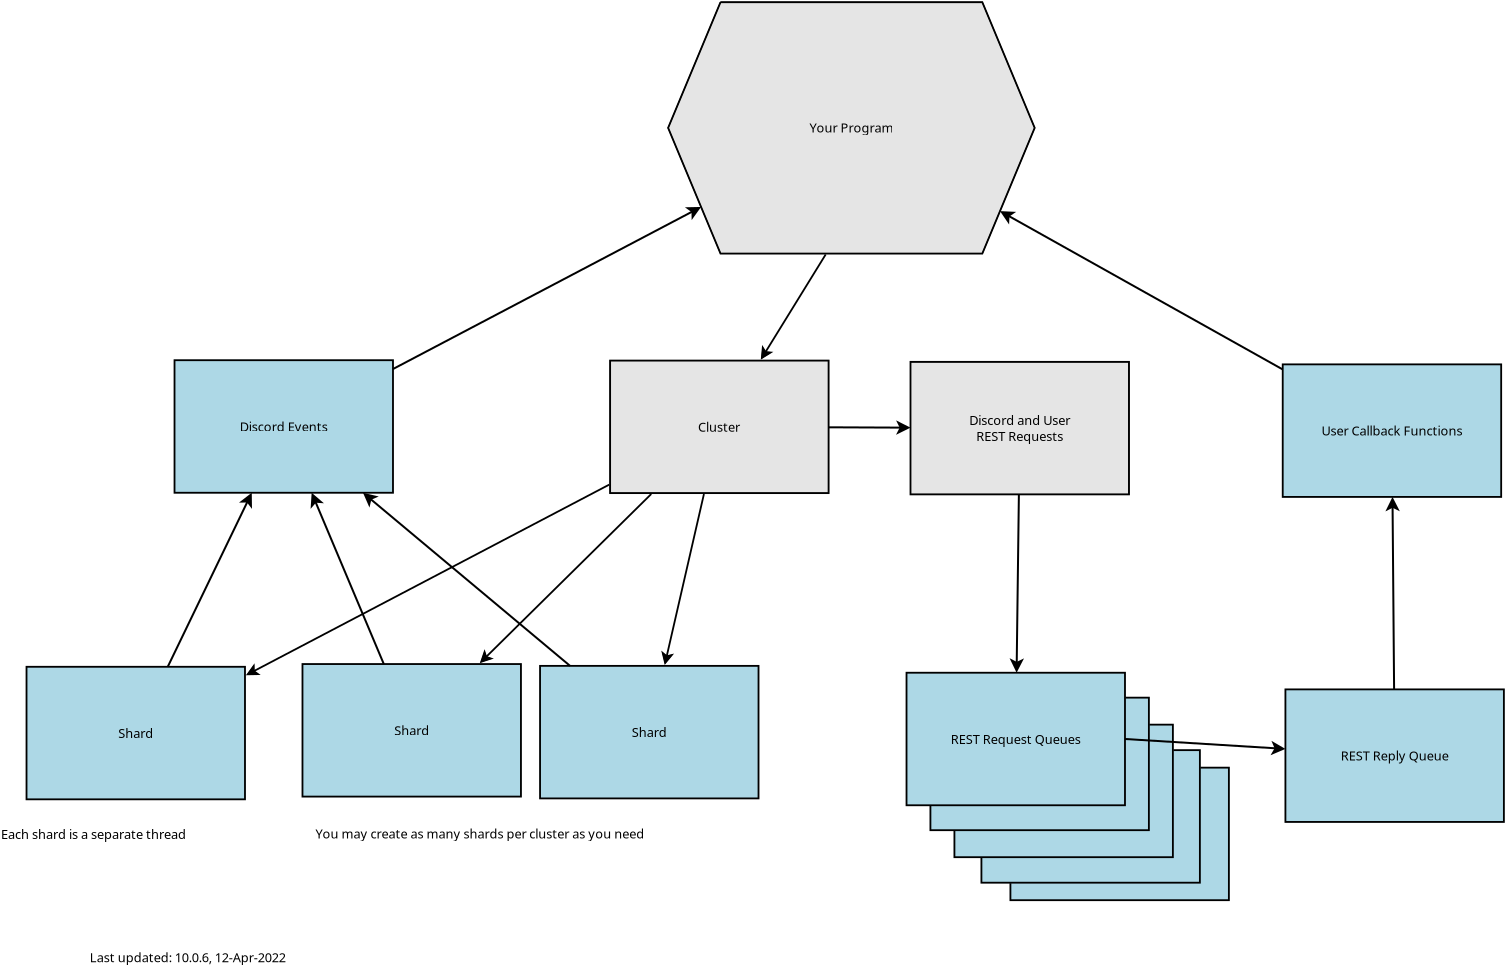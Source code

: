<?xml version="1.0" encoding="UTF-8"?>
<dia:diagram xmlns:dia="http://www.lysator.liu.se/~alla/dia/">
  <dia:layer name="Background" visible="true" active="true">
    <dia:group>
      <dia:object type="Standard - Box" version="0" id="O0">
        <dia:attribute name="obj_pos">
          <dia:point val="23.188,0.686"/>
        </dia:attribute>
        <dia:attribute name="obj_bb">
          <dia:rectangle val="23.188,0.686;34.111,7.313"/>
        </dia:attribute>
        <dia:attribute name="elem_corner">
          <dia:point val="23.188,0.686"/>
        </dia:attribute>
        <dia:attribute name="elem_width">
          <dia:real val="10.923"/>
        </dia:attribute>
        <dia:attribute name="elem_height">
          <dia:real val="6.627"/>
        </dia:attribute>
        <dia:attribute name="border_width">
          <dia:real val="0"/>
        </dia:attribute>
        <dia:attribute name="inner_color">
          <dia:color val="#e5e5e5"/>
        </dia:attribute>
        <dia:attribute name="show_background">
          <dia:boolean val="true"/>
        </dia:attribute>
      </dia:object>
      <dia:object type="Standard - Box" version="0" id="O1">
        <dia:attribute name="obj_pos">
          <dia:point val="23.188,0.686"/>
        </dia:attribute>
        <dia:attribute name="obj_bb">
          <dia:rectangle val="23.142,0.64;34.157,7.358"/>
        </dia:attribute>
        <dia:attribute name="elem_corner">
          <dia:point val="23.188,0.686"/>
        </dia:attribute>
        <dia:attribute name="elem_width">
          <dia:real val="10.923"/>
        </dia:attribute>
        <dia:attribute name="elem_height">
          <dia:real val="6.627"/>
        </dia:attribute>
        <dia:attribute name="border_width">
          <dia:real val="0.091"/>
        </dia:attribute>
        <dia:attribute name="inner_color">
          <dia:color val="#e5e5e5"/>
        </dia:attribute>
        <dia:attribute name="show_background">
          <dia:boolean val="false"/>
        </dia:attribute>
      </dia:object>
    </dia:group>
    <dia:object type="Standard - Text" version="1" id="O2">
      <dia:attribute name="obj_pos">
        <dia:point val="28.649,3.999"/>
      </dia:attribute>
      <dia:attribute name="obj_bb">
        <dia:rectangle val="27.514,3.627;29.784,4.372"/>
      </dia:attribute>
      <dia:attribute name="text">
        <dia:composite type="text">
          <dia:attribute name="string">
            <dia:string>#Cluster#</dia:string>
          </dia:attribute>
          <dia:attribute name="font">
            <dia:font family="sans" style="0" name="Helvetica"/>
          </dia:attribute>
          <dia:attribute name="height">
            <dia:real val="0.8"/>
          </dia:attribute>
          <dia:attribute name="pos">
            <dia:point val="28.649,4.222"/>
          </dia:attribute>
          <dia:attribute name="color">
            <dia:color val="#000000"/>
          </dia:attribute>
          <dia:attribute name="alignment">
            <dia:enum val="1"/>
          </dia:attribute>
        </dia:composite>
      </dia:attribute>
      <dia:attribute name="valign">
        <dia:enum val="2"/>
      </dia:attribute>
      <dia:connections>
        <dia:connection handle="0" to="O0" connection="8"/>
      </dia:connections>
    </dia:object>
    <dia:group>
      <dia:object type="Standard - Box" version="0" id="O3">
        <dia:attribute name="obj_pos">
          <dia:point val="-5.992,15.997"/>
        </dia:attribute>
        <dia:attribute name="obj_bb">
          <dia:rectangle val="-5.992,15.997;4.932,22.624"/>
        </dia:attribute>
        <dia:attribute name="elem_corner">
          <dia:point val="-5.992,15.997"/>
        </dia:attribute>
        <dia:attribute name="elem_width">
          <dia:real val="10.923"/>
        </dia:attribute>
        <dia:attribute name="elem_height">
          <dia:real val="6.627"/>
        </dia:attribute>
        <dia:attribute name="border_width">
          <dia:real val="0"/>
        </dia:attribute>
        <dia:attribute name="border_color">
          <dia:color val="#add8e6"/>
        </dia:attribute>
        <dia:attribute name="inner_color">
          <dia:color val="#add8e6"/>
        </dia:attribute>
        <dia:attribute name="show_background">
          <dia:boolean val="true"/>
        </dia:attribute>
      </dia:object>
      <dia:object type="Standard - Box" version="0" id="O4">
        <dia:attribute name="obj_pos">
          <dia:point val="-5.992,15.997"/>
        </dia:attribute>
        <dia:attribute name="obj_bb">
          <dia:rectangle val="-6.038,15.951;4.977,22.67"/>
        </dia:attribute>
        <dia:attribute name="elem_corner">
          <dia:point val="-5.992,15.997"/>
        </dia:attribute>
        <dia:attribute name="elem_width">
          <dia:real val="10.923"/>
        </dia:attribute>
        <dia:attribute name="elem_height">
          <dia:real val="6.627"/>
        </dia:attribute>
        <dia:attribute name="border_width">
          <dia:real val="0.091"/>
        </dia:attribute>
        <dia:attribute name="show_background">
          <dia:boolean val="false"/>
        </dia:attribute>
      </dia:object>
    </dia:group>
    <dia:group>
      <dia:object type="Standard - Box" version="0" id="O5">
        <dia:attribute name="obj_pos">
          <dia:point val="7.806,15.86"/>
        </dia:attribute>
        <dia:attribute name="obj_bb">
          <dia:rectangle val="7.806,15.86;18.73,22.487"/>
        </dia:attribute>
        <dia:attribute name="elem_corner">
          <dia:point val="7.806,15.86"/>
        </dia:attribute>
        <dia:attribute name="elem_width">
          <dia:real val="10.923"/>
        </dia:attribute>
        <dia:attribute name="elem_height">
          <dia:real val="6.627"/>
        </dia:attribute>
        <dia:attribute name="border_width">
          <dia:real val="0"/>
        </dia:attribute>
        <dia:attribute name="border_color">
          <dia:color val="#add8e6"/>
        </dia:attribute>
        <dia:attribute name="inner_color">
          <dia:color val="#add8e6"/>
        </dia:attribute>
        <dia:attribute name="show_background">
          <dia:boolean val="true"/>
        </dia:attribute>
      </dia:object>
      <dia:object type="Standard - Box" version="0" id="O6">
        <dia:attribute name="obj_pos">
          <dia:point val="7.806,15.86"/>
        </dia:attribute>
        <dia:attribute name="obj_bb">
          <dia:rectangle val="7.761,15.814;18.776,22.532"/>
        </dia:attribute>
        <dia:attribute name="elem_corner">
          <dia:point val="7.806,15.86"/>
        </dia:attribute>
        <dia:attribute name="elem_width">
          <dia:real val="10.923"/>
        </dia:attribute>
        <dia:attribute name="elem_height">
          <dia:real val="6.627"/>
        </dia:attribute>
        <dia:attribute name="border_width">
          <dia:real val="0.091"/>
        </dia:attribute>
        <dia:attribute name="show_background">
          <dia:boolean val="false"/>
        </dia:attribute>
      </dia:object>
    </dia:group>
    <dia:group>
      <dia:object type="Standard - Box" version="0" id="O7">
        <dia:attribute name="obj_pos">
          <dia:point val="19.685,15.951"/>
        </dia:attribute>
        <dia:attribute name="obj_bb">
          <dia:rectangle val="19.685,15.951;30.608,22.578"/>
        </dia:attribute>
        <dia:attribute name="elem_corner">
          <dia:point val="19.685,15.951"/>
        </dia:attribute>
        <dia:attribute name="elem_width">
          <dia:real val="10.923"/>
        </dia:attribute>
        <dia:attribute name="elem_height">
          <dia:real val="6.627"/>
        </dia:attribute>
        <dia:attribute name="border_width">
          <dia:real val="0"/>
        </dia:attribute>
        <dia:attribute name="border_color">
          <dia:color val="#add8e6"/>
        </dia:attribute>
        <dia:attribute name="inner_color">
          <dia:color val="#add8e6"/>
        </dia:attribute>
        <dia:attribute name="show_background">
          <dia:boolean val="true"/>
        </dia:attribute>
      </dia:object>
      <dia:object type="Standard - Box" version="0" id="O8">
        <dia:attribute name="obj_pos">
          <dia:point val="19.685,15.951"/>
        </dia:attribute>
        <dia:attribute name="obj_bb">
          <dia:rectangle val="19.639,15.905;30.654,22.624"/>
        </dia:attribute>
        <dia:attribute name="elem_corner">
          <dia:point val="19.685,15.951"/>
        </dia:attribute>
        <dia:attribute name="elem_width">
          <dia:real val="10.923"/>
        </dia:attribute>
        <dia:attribute name="elem_height">
          <dia:real val="6.627"/>
        </dia:attribute>
        <dia:attribute name="border_width">
          <dia:real val="0.091"/>
        </dia:attribute>
        <dia:attribute name="show_background">
          <dia:boolean val="false"/>
        </dia:attribute>
      </dia:object>
    </dia:group>
    <dia:object type="Standard - Text" version="1" id="O9">
      <dia:attribute name="obj_pos">
        <dia:point val="-0.53,19.31"/>
      </dia:attribute>
      <dia:attribute name="obj_bb">
        <dia:rectangle val="-1.468,18.938;0.407,19.683"/>
      </dia:attribute>
      <dia:attribute name="text">
        <dia:composite type="text">
          <dia:attribute name="string">
            <dia:string>#Shard#</dia:string>
          </dia:attribute>
          <dia:attribute name="font">
            <dia:font family="sans" style="0" name="Helvetica"/>
          </dia:attribute>
          <dia:attribute name="height">
            <dia:real val="0.8"/>
          </dia:attribute>
          <dia:attribute name="pos">
            <dia:point val="-0.53,19.533"/>
          </dia:attribute>
          <dia:attribute name="color">
            <dia:color val="#000000"/>
          </dia:attribute>
          <dia:attribute name="alignment">
            <dia:enum val="1"/>
          </dia:attribute>
        </dia:composite>
      </dia:attribute>
      <dia:attribute name="valign">
        <dia:enum val="2"/>
      </dia:attribute>
      <dia:connections>
        <dia:connection handle="0" to="O3" connection="8"/>
      </dia:connections>
    </dia:object>
    <dia:object type="Standard - Text" version="1" id="O10">
      <dia:attribute name="obj_pos">
        <dia:point val="13.268,19.173"/>
      </dia:attribute>
      <dia:attribute name="obj_bb">
        <dia:rectangle val="12.331,18.801;14.206,19.546"/>
      </dia:attribute>
      <dia:attribute name="text">
        <dia:composite type="text">
          <dia:attribute name="string">
            <dia:string>#Shard#</dia:string>
          </dia:attribute>
          <dia:attribute name="font">
            <dia:font family="sans" style="0" name="Helvetica"/>
          </dia:attribute>
          <dia:attribute name="height">
            <dia:real val="0.8"/>
          </dia:attribute>
          <dia:attribute name="pos">
            <dia:point val="13.268,19.396"/>
          </dia:attribute>
          <dia:attribute name="color">
            <dia:color val="#000000"/>
          </dia:attribute>
          <dia:attribute name="alignment">
            <dia:enum val="1"/>
          </dia:attribute>
        </dia:composite>
      </dia:attribute>
      <dia:attribute name="valign">
        <dia:enum val="2"/>
      </dia:attribute>
      <dia:connections>
        <dia:connection handle="0" to="O5" connection="8"/>
      </dia:connections>
    </dia:object>
    <dia:object type="Standard - Text" version="1" id="O11">
      <dia:attribute name="obj_pos">
        <dia:point val="25.147,19.265"/>
      </dia:attribute>
      <dia:attribute name="obj_bb">
        <dia:rectangle val="24.209,18.892;26.084,19.637"/>
      </dia:attribute>
      <dia:attribute name="text">
        <dia:composite type="text">
          <dia:attribute name="string">
            <dia:string>#Shard#</dia:string>
          </dia:attribute>
          <dia:attribute name="font">
            <dia:font family="sans" style="0" name="Helvetica"/>
          </dia:attribute>
          <dia:attribute name="height">
            <dia:real val="0.8"/>
          </dia:attribute>
          <dia:attribute name="pos">
            <dia:point val="25.147,19.487"/>
          </dia:attribute>
          <dia:attribute name="color">
            <dia:color val="#000000"/>
          </dia:attribute>
          <dia:attribute name="alignment">
            <dia:enum val="1"/>
          </dia:attribute>
        </dia:composite>
      </dia:attribute>
      <dia:attribute name="valign">
        <dia:enum val="2"/>
      </dia:attribute>
      <dia:connections>
        <dia:connection handle="0" to="O7" connection="8"/>
      </dia:connections>
    </dia:object>
    <dia:object type="Standard - Text" version="1" id="O12">
      <dia:attribute name="obj_pos">
        <dia:point val="40.697,19.823"/>
      </dia:attribute>
      <dia:attribute name="obj_bb">
        <dia:rectangle val="40.697,19.228;47.485,19.973"/>
      </dia:attribute>
      <dia:attribute name="text">
        <dia:composite type="text">
          <dia:attribute name="string">
            <dia:string>#REST Request Queue#</dia:string>
          </dia:attribute>
          <dia:attribute name="font">
            <dia:font family="sans" style="0" name="Helvetica"/>
          </dia:attribute>
          <dia:attribute name="height">
            <dia:real val="0.8"/>
          </dia:attribute>
          <dia:attribute name="pos">
            <dia:point val="40.697,19.823"/>
          </dia:attribute>
          <dia:attribute name="color">
            <dia:color val="#000000"/>
          </dia:attribute>
          <dia:attribute name="alignment">
            <dia:enum val="0"/>
          </dia:attribute>
        </dia:composite>
      </dia:attribute>
      <dia:attribute name="valign">
        <dia:enum val="3"/>
      </dia:attribute>
    </dia:object>
    <dia:group>
      <dia:object type="Standard - Box" version="0" id="O13">
        <dia:attribute name="obj_pos">
          <dia:point val="56.953,17.127"/>
        </dia:attribute>
        <dia:attribute name="obj_bb">
          <dia:rectangle val="56.953,17.127;67.876,23.755"/>
        </dia:attribute>
        <dia:attribute name="elem_corner">
          <dia:point val="56.953,17.127"/>
        </dia:attribute>
        <dia:attribute name="elem_width">
          <dia:real val="10.923"/>
        </dia:attribute>
        <dia:attribute name="elem_height">
          <dia:real val="6.627"/>
        </dia:attribute>
        <dia:attribute name="border_width">
          <dia:real val="0"/>
        </dia:attribute>
        <dia:attribute name="border_color">
          <dia:color val="#add8e6"/>
        </dia:attribute>
        <dia:attribute name="inner_color">
          <dia:color val="#add8e6"/>
        </dia:attribute>
        <dia:attribute name="show_background">
          <dia:boolean val="true"/>
        </dia:attribute>
      </dia:object>
      <dia:object type="Standard - Box" version="0" id="O14">
        <dia:attribute name="obj_pos">
          <dia:point val="56.953,17.127"/>
        </dia:attribute>
        <dia:attribute name="obj_bb">
          <dia:rectangle val="56.907,17.082;67.922,23.8"/>
        </dia:attribute>
        <dia:attribute name="elem_corner">
          <dia:point val="56.953,17.127"/>
        </dia:attribute>
        <dia:attribute name="elem_width">
          <dia:real val="10.923"/>
        </dia:attribute>
        <dia:attribute name="elem_height">
          <dia:real val="6.627"/>
        </dia:attribute>
        <dia:attribute name="border_width">
          <dia:real val="0.091"/>
        </dia:attribute>
        <dia:attribute name="show_background">
          <dia:boolean val="false"/>
        </dia:attribute>
      </dia:object>
    </dia:group>
    <dia:object type="Standard - Text" version="1" id="O15">
      <dia:attribute name="obj_pos">
        <dia:point val="62.414,20.441"/>
      </dia:attribute>
      <dia:attribute name="obj_bb">
        <dia:rectangle val="59.433,20.069;65.396,20.814"/>
      </dia:attribute>
      <dia:attribute name="text">
        <dia:composite type="text">
          <dia:attribute name="string">
            <dia:string>#REST Reply Queue#</dia:string>
          </dia:attribute>
          <dia:attribute name="font">
            <dia:font family="sans" style="0" name="Helvetica"/>
          </dia:attribute>
          <dia:attribute name="height">
            <dia:real val="0.8"/>
          </dia:attribute>
          <dia:attribute name="pos">
            <dia:point val="62.414,20.663"/>
          </dia:attribute>
          <dia:attribute name="color">
            <dia:color val="#000000"/>
          </dia:attribute>
          <dia:attribute name="alignment">
            <dia:enum val="1"/>
          </dia:attribute>
        </dia:composite>
      </dia:attribute>
      <dia:attribute name="valign">
        <dia:enum val="2"/>
      </dia:attribute>
      <dia:connections>
        <dia:connection handle="0" to="O13" connection="8"/>
      </dia:connections>
    </dia:object>
    <dia:group>
      <dia:object type="Standard - Box" version="0" id="O16">
        <dia:attribute name="obj_pos">
          <dia:point val="56.818,0.876"/>
        </dia:attribute>
        <dia:attribute name="obj_bb">
          <dia:rectangle val="56.818,0.876;67.742,7.503"/>
        </dia:attribute>
        <dia:attribute name="elem_corner">
          <dia:point val="56.818,0.876"/>
        </dia:attribute>
        <dia:attribute name="elem_width">
          <dia:real val="10.923"/>
        </dia:attribute>
        <dia:attribute name="elem_height">
          <dia:real val="6.627"/>
        </dia:attribute>
        <dia:attribute name="border_width">
          <dia:real val="0"/>
        </dia:attribute>
        <dia:attribute name="border_color">
          <dia:color val="#add8e6"/>
        </dia:attribute>
        <dia:attribute name="inner_color">
          <dia:color val="#add8e6"/>
        </dia:attribute>
        <dia:attribute name="show_background">
          <dia:boolean val="true"/>
        </dia:attribute>
      </dia:object>
      <dia:object type="Standard - Box" version="0" id="O17">
        <dia:attribute name="obj_pos">
          <dia:point val="56.818,0.876"/>
        </dia:attribute>
        <dia:attribute name="obj_bb">
          <dia:rectangle val="56.773,0.83;67.787,7.549"/>
        </dia:attribute>
        <dia:attribute name="elem_corner">
          <dia:point val="56.818,0.876"/>
        </dia:attribute>
        <dia:attribute name="elem_width">
          <dia:real val="10.923"/>
        </dia:attribute>
        <dia:attribute name="elem_height">
          <dia:real val="6.627"/>
        </dia:attribute>
        <dia:attribute name="border_width">
          <dia:real val="0.091"/>
        </dia:attribute>
        <dia:attribute name="show_background">
          <dia:boolean val="false"/>
        </dia:attribute>
      </dia:object>
    </dia:group>
    <dia:object type="Standard - Text" version="1" id="O18">
      <dia:attribute name="obj_pos">
        <dia:point val="62.28,4.189"/>
      </dia:attribute>
      <dia:attribute name="obj_bb">
        <dia:rectangle val="58.446,3.817;66.114,4.562"/>
      </dia:attribute>
      <dia:attribute name="text">
        <dia:composite type="text">
          <dia:attribute name="string">
            <dia:string>#User Callback Functions#</dia:string>
          </dia:attribute>
          <dia:attribute name="font">
            <dia:font family="sans" style="0" name="Helvetica"/>
          </dia:attribute>
          <dia:attribute name="height">
            <dia:real val="0.8"/>
          </dia:attribute>
          <dia:attribute name="pos">
            <dia:point val="62.28,4.412"/>
          </dia:attribute>
          <dia:attribute name="color">
            <dia:color val="#000000"/>
          </dia:attribute>
          <dia:attribute name="alignment">
            <dia:enum val="1"/>
          </dia:attribute>
        </dia:composite>
      </dia:attribute>
      <dia:attribute name="valign">
        <dia:enum val="2"/>
      </dia:attribute>
      <dia:connections>
        <dia:connection handle="0" to="O16" connection="8"/>
      </dia:connections>
    </dia:object>
    <dia:group>
      <dia:object type="Standard - Box" version="0" id="O19">
        <dia:attribute name="obj_pos">
          <dia:point val="1.408,0.668"/>
        </dia:attribute>
        <dia:attribute name="obj_bb">
          <dia:rectangle val="1.408,0.668;12.331,7.295"/>
        </dia:attribute>
        <dia:attribute name="elem_corner">
          <dia:point val="1.408,0.668"/>
        </dia:attribute>
        <dia:attribute name="elem_width">
          <dia:real val="10.923"/>
        </dia:attribute>
        <dia:attribute name="elem_height">
          <dia:real val="6.627"/>
        </dia:attribute>
        <dia:attribute name="border_width">
          <dia:real val="0"/>
        </dia:attribute>
        <dia:attribute name="border_color">
          <dia:color val="#add8e6"/>
        </dia:attribute>
        <dia:attribute name="inner_color">
          <dia:color val="#add8e6"/>
        </dia:attribute>
        <dia:attribute name="show_background">
          <dia:boolean val="true"/>
        </dia:attribute>
      </dia:object>
      <dia:object type="Standard - Box" version="0" id="O20">
        <dia:attribute name="obj_pos">
          <dia:point val="1.408,0.668"/>
        </dia:attribute>
        <dia:attribute name="obj_bb">
          <dia:rectangle val="1.362,0.622;12.377,7.34"/>
        </dia:attribute>
        <dia:attribute name="elem_corner">
          <dia:point val="1.408,0.668"/>
        </dia:attribute>
        <dia:attribute name="elem_width">
          <dia:real val="10.923"/>
        </dia:attribute>
        <dia:attribute name="elem_height">
          <dia:real val="6.627"/>
        </dia:attribute>
        <dia:attribute name="border_width">
          <dia:real val="0.091"/>
        </dia:attribute>
        <dia:attribute name="show_background">
          <dia:boolean val="false"/>
        </dia:attribute>
      </dia:object>
    </dia:group>
    <dia:object type="Standard - Text" version="1" id="O21">
      <dia:attribute name="obj_pos">
        <dia:point val="6.869,3.981"/>
      </dia:attribute>
      <dia:attribute name="obj_bb">
        <dia:rectangle val="4.476,3.609;9.263,4.354"/>
      </dia:attribute>
      <dia:attribute name="text">
        <dia:composite type="text">
          <dia:attribute name="string">
            <dia:string>#Discord Events#</dia:string>
          </dia:attribute>
          <dia:attribute name="font">
            <dia:font family="sans" style="0" name="Helvetica"/>
          </dia:attribute>
          <dia:attribute name="height">
            <dia:real val="0.8"/>
          </dia:attribute>
          <dia:attribute name="pos">
            <dia:point val="6.869,4.204"/>
          </dia:attribute>
          <dia:attribute name="color">
            <dia:color val="#000000"/>
          </dia:attribute>
          <dia:attribute name="alignment">
            <dia:enum val="1"/>
          </dia:attribute>
        </dia:composite>
      </dia:attribute>
      <dia:attribute name="valign">
        <dia:enum val="2"/>
      </dia:attribute>
      <dia:connections>
        <dia:connection handle="0" to="O19" connection="8"/>
      </dia:connections>
    </dia:object>
    <dia:group>
      <dia:object type="Standard - Box" version="0" id="O22">
        <dia:attribute name="obj_pos">
          <dia:point val="38.207,0.75"/>
        </dia:attribute>
        <dia:attribute name="obj_bb">
          <dia:rectangle val="38.207,0.75;49.131,7.377"/>
        </dia:attribute>
        <dia:attribute name="elem_corner">
          <dia:point val="38.207,0.75"/>
        </dia:attribute>
        <dia:attribute name="elem_width">
          <dia:real val="10.923"/>
        </dia:attribute>
        <dia:attribute name="elem_height">
          <dia:real val="6.627"/>
        </dia:attribute>
        <dia:attribute name="border_width">
          <dia:real val="0"/>
        </dia:attribute>
        <dia:attribute name="inner_color">
          <dia:color val="#e5e5e5"/>
        </dia:attribute>
        <dia:attribute name="show_background">
          <dia:boolean val="true"/>
        </dia:attribute>
      </dia:object>
      <dia:object type="Standard - Box" version="0" id="O23">
        <dia:attribute name="obj_pos">
          <dia:point val="38.207,0.75"/>
        </dia:attribute>
        <dia:attribute name="obj_bb">
          <dia:rectangle val="38.162,0.704;49.177,7.423"/>
        </dia:attribute>
        <dia:attribute name="elem_corner">
          <dia:point val="38.207,0.75"/>
        </dia:attribute>
        <dia:attribute name="elem_width">
          <dia:real val="10.923"/>
        </dia:attribute>
        <dia:attribute name="elem_height">
          <dia:real val="6.627"/>
        </dia:attribute>
        <dia:attribute name="border_width">
          <dia:real val="0.091"/>
        </dia:attribute>
        <dia:attribute name="inner_color">
          <dia:color val="#e5e5e5"/>
        </dia:attribute>
        <dia:attribute name="show_background">
          <dia:boolean val="false"/>
        </dia:attribute>
      </dia:object>
    </dia:group>
    <dia:group>
      <dia:object type="Standard - Line" version="0" id="O24">
        <dia:attribute name="obj_pos">
          <dia:point val="27.879,7.358"/>
        </dia:attribute>
        <dia:attribute name="obj_bb">
          <dia:rectangle val="25.962,7.303;27.933,15.527"/>
        </dia:attribute>
        <dia:attribute name="conn_endpoints">
          <dia:point val="27.879,7.358"/>
          <dia:point val="26.017,15.472"/>
        </dia:attribute>
        <dia:attribute name="numcp">
          <dia:int val="1"/>
        </dia:attribute>
        <dia:attribute name="line_width">
          <dia:real val="0.091"/>
        </dia:attribute>
      </dia:object>
      <dia:object type="Standard - Polygon" version="0" id="O25">
        <dia:attribute name="obj_pos">
          <dia:point val="25.94,15.806"/>
        </dia:attribute>
        <dia:attribute name="obj_bb">
          <dia:rectangle val="25.82,15.309;26.265,15.806"/>
        </dia:attribute>
        <dia:attribute name="poly_points">
          <dia:point val="25.94,15.806"/>
          <dia:point val="25.82,15.309"/>
          <dia:point val="26.017,15.472"/>
          <dia:point val="26.265,15.412"/>
        </dia:attribute>
        <dia:attribute name="line_width">
          <dia:real val="0"/>
        </dia:attribute>
        <dia:attribute name="inner_color">
          <dia:color val="#000000"/>
        </dia:attribute>
        <dia:attribute name="show_background">
          <dia:boolean val="true"/>
        </dia:attribute>
      </dia:object>
      <dia:object type="Standard - Polygon" version="0" id="O26">
        <dia:attribute name="obj_pos">
          <dia:point val="25.94,15.806"/>
        </dia:attribute>
        <dia:attribute name="obj_bb">
          <dia:rectangle val="25.743,15.187;26.388,15.906"/>
        </dia:attribute>
        <dia:attribute name="poly_points">
          <dia:point val="25.94,15.806"/>
          <dia:point val="25.82,15.309"/>
          <dia:point val="26.017,15.472"/>
          <dia:point val="26.265,15.412"/>
        </dia:attribute>
        <dia:attribute name="line_width">
          <dia:real val="0.091"/>
        </dia:attribute>
        <dia:attribute name="show_background">
          <dia:boolean val="false"/>
        </dia:attribute>
      </dia:object>
    </dia:group>
    <dia:group>
      <dia:object type="Standard - Line" version="0" id="O27">
        <dia:attribute name="obj_pos">
          <dia:point val="25.245,7.357"/>
        </dia:attribute>
        <dia:attribute name="obj_bb">
          <dia:rectangle val="16.924,7.293;25.31,15.567"/>
        </dia:attribute>
        <dia:attribute name="conn_endpoints">
          <dia:point val="25.245,7.357"/>
          <dia:point val="16.989,15.502"/>
        </dia:attribute>
        <dia:attribute name="numcp">
          <dia:int val="1"/>
        </dia:attribute>
        <dia:attribute name="line_width">
          <dia:real val="0.091"/>
        </dia:attribute>
      </dia:object>
      <dia:object type="Standard - Polygon" version="0" id="O28">
        <dia:attribute name="obj_pos">
          <dia:point val="16.745,15.743"/>
        </dia:attribute>
        <dia:attribute name="obj_bb">
          <dia:rectangle val="16.745,15.259;17.231,15.743"/>
        </dia:attribute>
        <dia:attribute name="poly_points">
          <dia:point val="16.745,15.743"/>
          <dia:point val="16.91,15.259"/>
          <dia:point val="16.989,15.502"/>
          <dia:point val="17.231,15.585"/>
        </dia:attribute>
        <dia:attribute name="line_width">
          <dia:real val="0"/>
        </dia:attribute>
        <dia:attribute name="inner_color">
          <dia:color val="#000000"/>
        </dia:attribute>
        <dia:attribute name="show_background">
          <dia:boolean val="true"/>
        </dia:attribute>
      </dia:object>
      <dia:object type="Standard - Polygon" version="0" id="O29">
        <dia:attribute name="obj_pos">
          <dia:point val="16.745,15.743"/>
        </dia:attribute>
        <dia:attribute name="obj_bb">
          <dia:rectangle val="16.672,15.115;17.375,15.815"/>
        </dia:attribute>
        <dia:attribute name="poly_points">
          <dia:point val="16.745,15.743"/>
          <dia:point val="16.91,15.259"/>
          <dia:point val="16.989,15.502"/>
          <dia:point val="17.231,15.585"/>
        </dia:attribute>
        <dia:attribute name="line_width">
          <dia:real val="0.091"/>
        </dia:attribute>
        <dia:attribute name="show_background">
          <dia:boolean val="false"/>
        </dia:attribute>
      </dia:object>
    </dia:group>
    <dia:group>
      <dia:object type="Standard - Line" version="0" id="O30">
        <dia:attribute name="obj_pos">
          <dia:point val="23.142,6.889"/>
        </dia:attribute>
        <dia:attribute name="obj_bb">
          <dia:rectangle val="5.309,6.827;23.204,16.276"/>
        </dia:attribute>
        <dia:attribute name="conn_endpoints">
          <dia:point val="23.142,6.889"/>
          <dia:point val="5.371,16.214"/>
        </dia:attribute>
        <dia:attribute name="numcp">
          <dia:int val="1"/>
        </dia:attribute>
        <dia:attribute name="line_width">
          <dia:real val="0.091"/>
        </dia:attribute>
      </dia:object>
      <dia:object type="Standard - Polygon" version="0" id="O31">
        <dia:attribute name="obj_pos">
          <dia:point val="5.068,16.373"/>
        </dia:attribute>
        <dia:attribute name="obj_bb">
          <dia:rectangle val="5.068,15.958;5.578,16.373"/>
        </dia:attribute>
        <dia:attribute name="poly_points">
          <dia:point val="5.068,16.373"/>
          <dia:point val="5.366,15.958"/>
          <dia:point val="5.371,16.214"/>
          <dia:point val="5.578,16.363"/>
        </dia:attribute>
        <dia:attribute name="line_width">
          <dia:real val="0"/>
        </dia:attribute>
        <dia:attribute name="inner_color">
          <dia:color val="#000000"/>
        </dia:attribute>
        <dia:attribute name="show_background">
          <dia:boolean val="true"/>
        </dia:attribute>
      </dia:object>
      <dia:object type="Standard - Polygon" version="0" id="O32">
        <dia:attribute name="obj_pos">
          <dia:point val="5.068,16.373"/>
        </dia:attribute>
        <dia:attribute name="obj_bb">
          <dia:rectangle val="4.977,15.82;5.716,16.421"/>
        </dia:attribute>
        <dia:attribute name="poly_points">
          <dia:point val="5.068,16.373"/>
          <dia:point val="5.366,15.958"/>
          <dia:point val="5.371,16.214"/>
          <dia:point val="5.578,16.363"/>
        </dia:attribute>
        <dia:attribute name="line_width">
          <dia:real val="0.091"/>
        </dia:attribute>
        <dia:attribute name="show_background">
          <dia:boolean val="false"/>
        </dia:attribute>
      </dia:object>
    </dia:group>
    <dia:group>
      <dia:object type="Standard - Beziergon" version="0" id="O33">
        <dia:attribute name="obj_pos">
          <dia:point val="28.707,-17.233"/>
        </dia:attribute>
        <dia:attribute name="obj_bb">
          <dia:rectangle val="26.088,-17.233;44.416,-4.664"/>
        </dia:attribute>
        <dia:attribute name="bez_points">
          <dia:point val="28.707,-17.233"/>
          <dia:point val="41.798,-17.233"/>
          <dia:point val="28.707,-17.233"/>
          <dia:point val="41.798,-17.233"/>
          <dia:point val="44.416,-10.949"/>
          <dia:point val="41.798,-17.233"/>
          <dia:point val="44.416,-10.949"/>
          <dia:point val="41.798,-4.664"/>
          <dia:point val="44.416,-10.949"/>
          <dia:point val="41.798,-4.664"/>
          <dia:point val="28.707,-4.664"/>
          <dia:point val="41.798,-4.664"/>
          <dia:point val="28.707,-4.664"/>
          <dia:point val="26.088,-10.949"/>
          <dia:point val="28.707,-4.664"/>
          <dia:point val="26.088,-10.949"/>
          <dia:point val="28.707,-17.233"/>
          <dia:point val="26.088,-10.949"/>
        </dia:attribute>
        <dia:attribute name="corner_types">
          <dia:enum val="1206"/>
          <dia:enum val="0"/>
          <dia:enum val="0"/>
          <dia:enum val="0"/>
          <dia:enum val="0"/>
          <dia:enum val="0"/>
          <dia:enum val="0"/>
        </dia:attribute>
        <dia:attribute name="line_width">
          <dia:real val="0"/>
        </dia:attribute>
        <dia:attribute name="inner_color">
          <dia:color val="#e5e5e5"/>
        </dia:attribute>
        <dia:attribute name="show_background">
          <dia:boolean val="true"/>
        </dia:attribute>
      </dia:object>
      <dia:object type="Standard - BezierLine" version="0" id="O34">
        <dia:attribute name="obj_pos">
          <dia:point val="28.707,-17.233"/>
        </dia:attribute>
        <dia:attribute name="obj_bb">
          <dia:rectangle val="26.039,-17.293;44.466,-4.619"/>
        </dia:attribute>
        <dia:attribute name="bez_points">
          <dia:point val="28.707,-17.233"/>
          <dia:point val="41.798,-17.233"/>
          <dia:point val="28.707,-17.233"/>
          <dia:point val="41.798,-17.233"/>
          <dia:point val="44.416,-10.949"/>
          <dia:point val="41.798,-17.233"/>
          <dia:point val="44.416,-10.949"/>
          <dia:point val="41.798,-4.664"/>
          <dia:point val="44.416,-10.949"/>
          <dia:point val="41.798,-4.664"/>
          <dia:point val="28.707,-4.664"/>
          <dia:point val="41.798,-4.664"/>
          <dia:point val="28.707,-4.664"/>
          <dia:point val="26.088,-10.949"/>
          <dia:point val="28.707,-4.664"/>
          <dia:point val="26.088,-10.949"/>
          <dia:point val="28.707,-17.233"/>
          <dia:point val="26.088,-10.949"/>
          <dia:point val="28.707,-17.233"/>
        </dia:attribute>
        <dia:attribute name="corner_types">
          <dia:enum val="0"/>
          <dia:enum val="0"/>
          <dia:enum val="0"/>
          <dia:enum val="0"/>
          <dia:enum val="0"/>
          <dia:enum val="0"/>
          <dia:enum val="0"/>
        </dia:attribute>
        <dia:attribute name="line_width">
          <dia:real val="0.091"/>
        </dia:attribute>
      </dia:object>
      <dia:object type="Standard - Text" version="1" id="O35">
        <dia:attribute name="obj_pos">
          <dia:point val="35.252,-10.72"/>
        </dia:attribute>
        <dia:attribute name="obj_bb">
          <dia:rectangle val="33.063,-11.315;37.441,-10.57"/>
        </dia:attribute>
        <dia:attribute name="text">
          <dia:composite type="text">
            <dia:attribute name="string">
              <dia:string>#Your Program#</dia:string>
            </dia:attribute>
            <dia:attribute name="font">
              <dia:font family="sans" style="0" name="Helvetica"/>
            </dia:attribute>
            <dia:attribute name="height">
              <dia:real val="0.8"/>
            </dia:attribute>
            <dia:attribute name="pos">
              <dia:point val="35.252,-10.72"/>
            </dia:attribute>
            <dia:attribute name="color">
              <dia:color val="#000000"/>
            </dia:attribute>
            <dia:attribute name="alignment">
              <dia:enum val="1"/>
            </dia:attribute>
          </dia:composite>
        </dia:attribute>
        <dia:attribute name="valign">
          <dia:enum val="3"/>
        </dia:attribute>
      </dia:object>
    </dia:group>
    <dia:group>
      <dia:object type="Standard - Line" version="0" id="O36">
        <dia:attribute name="obj_pos">
          <dia:point val="33.965,-4.618"/>
        </dia:attribute>
        <dia:attribute name="obj_bb">
          <dia:rectangle val="30.893,-4.681;34.028,0.324"/>
        </dia:attribute>
        <dia:attribute name="conn_endpoints">
          <dia:point val="33.965,-4.618"/>
          <dia:point val="30.956,0.261"/>
        </dia:attribute>
        <dia:attribute name="numcp">
          <dia:int val="1"/>
        </dia:attribute>
        <dia:attribute name="line_width">
          <dia:real val="0.091"/>
        </dia:attribute>
      </dia:object>
      <dia:object type="Standard - Polygon" version="0" id="O37">
        <dia:attribute name="obj_pos">
          <dia:point val="30.776,0.552"/>
        </dia:attribute>
        <dia:attribute name="obj_bb">
          <dia:rectangle val="30.776,0.043;31.21,0.552"/>
        </dia:attribute>
        <dia:attribute name="poly_points">
          <dia:point val="30.776,0.552"/>
          <dia:point val="30.821,0.043"/>
          <dia:point val="30.956,0.261"/>
          <dia:point val="31.21,0.283"/>
        </dia:attribute>
        <dia:attribute name="line_width">
          <dia:real val="0"/>
        </dia:attribute>
        <dia:attribute name="inner_color">
          <dia:color val="#000000"/>
        </dia:attribute>
        <dia:attribute name="show_background">
          <dia:boolean val="true"/>
        </dia:attribute>
      </dia:object>
      <dia:object type="Standard - Polygon" version="0" id="O38">
        <dia:attribute name="obj_pos">
          <dia:point val="30.776,0.552"/>
        </dia:attribute>
        <dia:attribute name="obj_bb">
          <dia:rectangle val="30.722,-0.097;31.351,0.639"/>
        </dia:attribute>
        <dia:attribute name="poly_points">
          <dia:point val="30.776,0.552"/>
          <dia:point val="30.821,0.043"/>
          <dia:point val="30.956,0.261"/>
          <dia:point val="31.21,0.283"/>
        </dia:attribute>
        <dia:attribute name="line_width">
          <dia:real val="0.091"/>
        </dia:attribute>
        <dia:attribute name="show_background">
          <dia:boolean val="false"/>
        </dia:attribute>
      </dia:object>
    </dia:group>
    <dia:group>
      <dia:object type="Standard - Box" version="0" id="O39">
        <dia:attribute name="obj_pos">
          <dia:point val="-7.268,23.674"/>
        </dia:attribute>
        <dia:attribute name="obj_bb">
          <dia:rectangle val="-7.268,23.674;5.68,24.794"/>
        </dia:attribute>
        <dia:attribute name="elem_corner">
          <dia:point val="-7.268,23.674"/>
        </dia:attribute>
        <dia:attribute name="elem_width">
          <dia:real val="12.948"/>
        </dia:attribute>
        <dia:attribute name="elem_height">
          <dia:real val="1.12"/>
        </dia:attribute>
        <dia:attribute name="border_width">
          <dia:real val="0"/>
        </dia:attribute>
        <dia:attribute name="border_color">
          <dia:color val="#ffffff"/>
        </dia:attribute>
        <dia:attribute name="show_background">
          <dia:boolean val="false"/>
        </dia:attribute>
      </dia:object>
      <dia:object type="Standard - Text" version="1" id="O40">
        <dia:attribute name="obj_pos">
          <dia:point val="-7.268,24.602"/>
        </dia:attribute>
        <dia:attribute name="obj_bb">
          <dia:rectangle val="-7.268,24.007;2.942,24.752"/>
        </dia:attribute>
        <dia:attribute name="text">
          <dia:composite type="text">
            <dia:attribute name="string">
              <dia:string>#Each shard is a separate thread#</dia:string>
            </dia:attribute>
            <dia:attribute name="font">
              <dia:font family="sans" style="0" name="Helvetica"/>
            </dia:attribute>
            <dia:attribute name="height">
              <dia:real val="0.8"/>
            </dia:attribute>
            <dia:attribute name="pos">
              <dia:point val="-7.268,24.602"/>
            </dia:attribute>
            <dia:attribute name="color">
              <dia:color val="#000000"/>
            </dia:attribute>
            <dia:attribute name="alignment">
              <dia:enum val="0"/>
            </dia:attribute>
          </dia:composite>
        </dia:attribute>
        <dia:attribute name="valign">
          <dia:enum val="3"/>
        </dia:attribute>
      </dia:object>
    </dia:group>
    <dia:group>
      <dia:object type="Standard - Box" version="0" id="O41">
        <dia:attribute name="obj_pos">
          <dia:point val="8.451,23.65"/>
        </dia:attribute>
        <dia:attribute name="obj_bb">
          <dia:rectangle val="8.451,23.65;31.418,24.77"/>
        </dia:attribute>
        <dia:attribute name="elem_corner">
          <dia:point val="8.451,23.65"/>
        </dia:attribute>
        <dia:attribute name="elem_width">
          <dia:real val="22.967"/>
        </dia:attribute>
        <dia:attribute name="elem_height">
          <dia:real val="1.12"/>
        </dia:attribute>
        <dia:attribute name="border_width">
          <dia:real val="0"/>
        </dia:attribute>
        <dia:attribute name="border_color">
          <dia:color val="#ffffff"/>
        </dia:attribute>
        <dia:attribute name="show_background">
          <dia:boolean val="false"/>
        </dia:attribute>
      </dia:object>
      <dia:object type="Standard - Text" version="1" id="O42">
        <dia:attribute name="obj_pos">
          <dia:point val="8.451,24.578"/>
        </dia:attribute>
        <dia:attribute name="obj_bb">
          <dia:rectangle val="8.451,23.983;26.508,24.727"/>
        </dia:attribute>
        <dia:attribute name="text">
          <dia:composite type="text">
            <dia:attribute name="string">
              <dia:string>#You may create as many shards per cluster as you need#</dia:string>
            </dia:attribute>
            <dia:attribute name="font">
              <dia:font family="sans" style="0" name="Helvetica"/>
            </dia:attribute>
            <dia:attribute name="height">
              <dia:real val="0.8"/>
            </dia:attribute>
            <dia:attribute name="pos">
              <dia:point val="8.451,24.578"/>
            </dia:attribute>
            <dia:attribute name="color">
              <dia:color val="#000000"/>
            </dia:attribute>
            <dia:attribute name="alignment">
              <dia:enum val="0"/>
            </dia:attribute>
          </dia:composite>
        </dia:attribute>
        <dia:attribute name="valign">
          <dia:enum val="3"/>
        </dia:attribute>
      </dia:object>
    </dia:group>
    <dia:group>
      <dia:object type="Standard - Box" version="0" id="O43">
        <dia:attribute name="obj_pos">
          <dia:point val="43.203,21.04"/>
        </dia:attribute>
        <dia:attribute name="obj_bb">
          <dia:rectangle val="43.203,21.04;54.127,27.667"/>
        </dia:attribute>
        <dia:attribute name="elem_corner">
          <dia:point val="43.203,21.04"/>
        </dia:attribute>
        <dia:attribute name="elem_width">
          <dia:real val="10.923"/>
        </dia:attribute>
        <dia:attribute name="elem_height">
          <dia:real val="6.627"/>
        </dia:attribute>
        <dia:attribute name="border_width">
          <dia:real val="0"/>
        </dia:attribute>
        <dia:attribute name="border_color">
          <dia:color val="#add8e6"/>
        </dia:attribute>
        <dia:attribute name="inner_color">
          <dia:color val="#add8e6"/>
        </dia:attribute>
        <dia:attribute name="show_background">
          <dia:boolean val="true"/>
        </dia:attribute>
      </dia:object>
      <dia:object type="Standard - Box" version="0" id="O44">
        <dia:attribute name="obj_pos">
          <dia:point val="43.203,21.04"/>
        </dia:attribute>
        <dia:attribute name="obj_bb">
          <dia:rectangle val="43.158,20.994;54.173,27.712"/>
        </dia:attribute>
        <dia:attribute name="elem_corner">
          <dia:point val="43.203,21.04"/>
        </dia:attribute>
        <dia:attribute name="elem_width">
          <dia:real val="10.923"/>
        </dia:attribute>
        <dia:attribute name="elem_height">
          <dia:real val="6.627"/>
        </dia:attribute>
        <dia:attribute name="border_width">
          <dia:real val="0.091"/>
        </dia:attribute>
        <dia:attribute name="show_background">
          <dia:boolean val="false"/>
        </dia:attribute>
      </dia:object>
    </dia:group>
    <dia:group>
      <dia:object type="Standard - Box" version="0" id="O45">
        <dia:attribute name="obj_pos">
          <dia:point val="41.753,20.165"/>
        </dia:attribute>
        <dia:attribute name="obj_bb">
          <dia:rectangle val="41.753,20.165;52.677,26.792"/>
        </dia:attribute>
        <dia:attribute name="elem_corner">
          <dia:point val="41.753,20.165"/>
        </dia:attribute>
        <dia:attribute name="elem_width">
          <dia:real val="10.923"/>
        </dia:attribute>
        <dia:attribute name="elem_height">
          <dia:real val="6.627"/>
        </dia:attribute>
        <dia:attribute name="border_width">
          <dia:real val="0"/>
        </dia:attribute>
        <dia:attribute name="border_color">
          <dia:color val="#add8e6"/>
        </dia:attribute>
        <dia:attribute name="inner_color">
          <dia:color val="#add8e6"/>
        </dia:attribute>
        <dia:attribute name="show_background">
          <dia:boolean val="true"/>
        </dia:attribute>
      </dia:object>
      <dia:object type="Standard - Box" version="0" id="O46">
        <dia:attribute name="obj_pos">
          <dia:point val="41.753,20.165"/>
        </dia:attribute>
        <dia:attribute name="obj_bb">
          <dia:rectangle val="41.708,20.119;52.723,26.837"/>
        </dia:attribute>
        <dia:attribute name="elem_corner">
          <dia:point val="41.753,20.165"/>
        </dia:attribute>
        <dia:attribute name="elem_width">
          <dia:real val="10.923"/>
        </dia:attribute>
        <dia:attribute name="elem_height">
          <dia:real val="6.627"/>
        </dia:attribute>
        <dia:attribute name="border_width">
          <dia:real val="0.091"/>
        </dia:attribute>
        <dia:attribute name="show_background">
          <dia:boolean val="false"/>
        </dia:attribute>
      </dia:object>
    </dia:group>
    <dia:group>
      <dia:object type="Standard - Box" version="0" id="O47">
        <dia:attribute name="obj_pos">
          <dia:point val="40.403,18.89"/>
        </dia:attribute>
        <dia:attribute name="obj_bb">
          <dia:rectangle val="40.403,18.89;51.327,25.517"/>
        </dia:attribute>
        <dia:attribute name="elem_corner">
          <dia:point val="40.403,18.89"/>
        </dia:attribute>
        <dia:attribute name="elem_width">
          <dia:real val="10.923"/>
        </dia:attribute>
        <dia:attribute name="elem_height">
          <dia:real val="6.627"/>
        </dia:attribute>
        <dia:attribute name="border_width">
          <dia:real val="0"/>
        </dia:attribute>
        <dia:attribute name="border_color">
          <dia:color val="#add8e6"/>
        </dia:attribute>
        <dia:attribute name="inner_color">
          <dia:color val="#add8e6"/>
        </dia:attribute>
        <dia:attribute name="show_background">
          <dia:boolean val="true"/>
        </dia:attribute>
      </dia:object>
      <dia:object type="Standard - Box" version="0" id="O48">
        <dia:attribute name="obj_pos">
          <dia:point val="40.403,18.89"/>
        </dia:attribute>
        <dia:attribute name="obj_bb">
          <dia:rectangle val="40.358,18.844;51.373,25.562"/>
        </dia:attribute>
        <dia:attribute name="elem_corner">
          <dia:point val="40.403,18.89"/>
        </dia:attribute>
        <dia:attribute name="elem_width">
          <dia:real val="10.923"/>
        </dia:attribute>
        <dia:attribute name="elem_height">
          <dia:real val="6.627"/>
        </dia:attribute>
        <dia:attribute name="border_width">
          <dia:real val="0.091"/>
        </dia:attribute>
        <dia:attribute name="show_background">
          <dia:boolean val="false"/>
        </dia:attribute>
      </dia:object>
    </dia:group>
    <dia:group>
      <dia:object type="Standard - Box" version="0" id="O49">
        <dia:attribute name="obj_pos">
          <dia:point val="39.203,17.54"/>
        </dia:attribute>
        <dia:attribute name="obj_bb">
          <dia:rectangle val="39.203,17.54;50.127,24.167"/>
        </dia:attribute>
        <dia:attribute name="elem_corner">
          <dia:point val="39.203,17.54"/>
        </dia:attribute>
        <dia:attribute name="elem_width">
          <dia:real val="10.923"/>
        </dia:attribute>
        <dia:attribute name="elem_height">
          <dia:real val="6.627"/>
        </dia:attribute>
        <dia:attribute name="border_width">
          <dia:real val="0"/>
        </dia:attribute>
        <dia:attribute name="border_color">
          <dia:color val="#add8e6"/>
        </dia:attribute>
        <dia:attribute name="inner_color">
          <dia:color val="#add8e6"/>
        </dia:attribute>
        <dia:attribute name="show_background">
          <dia:boolean val="true"/>
        </dia:attribute>
      </dia:object>
      <dia:object type="Standard - Box" version="0" id="O50">
        <dia:attribute name="obj_pos">
          <dia:point val="39.203,17.54"/>
        </dia:attribute>
        <dia:attribute name="obj_bb">
          <dia:rectangle val="39.158,17.494;50.173,24.212"/>
        </dia:attribute>
        <dia:attribute name="elem_corner">
          <dia:point val="39.203,17.54"/>
        </dia:attribute>
        <dia:attribute name="elem_width">
          <dia:real val="10.923"/>
        </dia:attribute>
        <dia:attribute name="elem_height">
          <dia:real val="6.627"/>
        </dia:attribute>
        <dia:attribute name="border_width">
          <dia:real val="0.091"/>
        </dia:attribute>
        <dia:attribute name="show_background">
          <dia:boolean val="false"/>
        </dia:attribute>
      </dia:object>
    </dia:group>
    <dia:group>
      <dia:object type="Standard - Box" version="0" id="O51">
        <dia:attribute name="obj_pos">
          <dia:point val="38.008,16.294"/>
        </dia:attribute>
        <dia:attribute name="obj_bb">
          <dia:rectangle val="38.008,16.294;48.932,22.921"/>
        </dia:attribute>
        <dia:attribute name="elem_corner">
          <dia:point val="38.008,16.294"/>
        </dia:attribute>
        <dia:attribute name="elem_width">
          <dia:real val="10.923"/>
        </dia:attribute>
        <dia:attribute name="elem_height">
          <dia:real val="6.627"/>
        </dia:attribute>
        <dia:attribute name="border_width">
          <dia:real val="0"/>
        </dia:attribute>
        <dia:attribute name="border_color">
          <dia:color val="#add8e6"/>
        </dia:attribute>
        <dia:attribute name="inner_color">
          <dia:color val="#add8e6"/>
        </dia:attribute>
        <dia:attribute name="show_background">
          <dia:boolean val="true"/>
        </dia:attribute>
      </dia:object>
      <dia:object type="Standard - Box" version="0" id="O52">
        <dia:attribute name="obj_pos">
          <dia:point val="38.008,16.294"/>
        </dia:attribute>
        <dia:attribute name="obj_bb">
          <dia:rectangle val="37.962,16.248;48.977,22.967"/>
        </dia:attribute>
        <dia:attribute name="elem_corner">
          <dia:point val="38.008,16.294"/>
        </dia:attribute>
        <dia:attribute name="elem_width">
          <dia:real val="10.923"/>
        </dia:attribute>
        <dia:attribute name="elem_height">
          <dia:real val="6.627"/>
        </dia:attribute>
        <dia:attribute name="border_width">
          <dia:real val="0.091"/>
        </dia:attribute>
        <dia:attribute name="show_background">
          <dia:boolean val="false"/>
        </dia:attribute>
      </dia:object>
    </dia:group>
    <dia:object type="Standard - Line" version="0" id="O53">
      <dia:attribute name="obj_pos">
        <dia:point val="48.932,19.608"/>
      </dia:attribute>
      <dia:attribute name="obj_bb">
        <dia:rectangle val="48.879,19.555;57.064,20.427"/>
      </dia:attribute>
      <dia:attribute name="conn_endpoints">
        <dia:point val="48.932,19.608"/>
        <dia:point val="56.953,20.103"/>
      </dia:attribute>
      <dia:attribute name="numcp">
        <dia:int val="1"/>
      </dia:attribute>
      <dia:attribute name="end_arrow">
        <dia:enum val="22"/>
      </dia:attribute>
      <dia:attribute name="end_arrow_length">
        <dia:real val="0.5"/>
      </dia:attribute>
      <dia:attribute name="end_arrow_width">
        <dia:real val="0.5"/>
      </dia:attribute>
      <dia:connections>
        <dia:connection handle="0" to="O51" connection="4"/>
        <dia:connection handle="1" to="O13" connection="8"/>
      </dia:connections>
    </dia:object>
    <dia:object type="Standard - Line" version="0" id="O54">
      <dia:attribute name="obj_pos">
        <dia:point val="43.627,7.377"/>
      </dia:attribute>
      <dia:attribute name="obj_bb">
        <dia:rectangle val="43.158,7.326;43.882,16.406"/>
      </dia:attribute>
      <dia:attribute name="conn_endpoints">
        <dia:point val="43.627,7.377"/>
        <dia:point val="43.512,16.294"/>
      </dia:attribute>
      <dia:attribute name="numcp">
        <dia:int val="1"/>
      </dia:attribute>
      <dia:attribute name="end_arrow">
        <dia:enum val="22"/>
      </dia:attribute>
      <dia:attribute name="end_arrow_length">
        <dia:real val="0.5"/>
      </dia:attribute>
      <dia:attribute name="end_arrow_width">
        <dia:real val="0.5"/>
      </dia:attribute>
      <dia:connections>
        <dia:connection handle="0" to="O22" connection="8"/>
        <dia:connection handle="1" to="O51" connection="8"/>
      </dia:connections>
    </dia:object>
    <dia:object type="Standard - Line" version="0" id="O55">
      <dia:attribute name="obj_pos">
        <dia:point val="62.387,17.128"/>
      </dia:attribute>
      <dia:attribute name="obj_bb">
        <dia:rectangle val="61.951,7.391;62.674,17.178"/>
      </dia:attribute>
      <dia:attribute name="conn_endpoints">
        <dia:point val="62.387,17.128"/>
        <dia:point val="62.307,7.503"/>
      </dia:attribute>
      <dia:attribute name="numcp">
        <dia:int val="1"/>
      </dia:attribute>
      <dia:attribute name="end_arrow">
        <dia:enum val="22"/>
      </dia:attribute>
      <dia:attribute name="end_arrow_length">
        <dia:real val="0.5"/>
      </dia:attribute>
      <dia:attribute name="end_arrow_width">
        <dia:real val="0.5"/>
      </dia:attribute>
      <dia:connections>
        <dia:connection handle="0" to="O13" connection="8"/>
        <dia:connection handle="1" to="O16" connection="8"/>
      </dia:connections>
    </dia:object>
    <dia:object type="Standard - Text" version="1" id="O56">
      <dia:attribute name="obj_pos">
        <dia:point val="43.47,19.608"/>
      </dia:attribute>
      <dia:attribute name="obj_bb">
        <dia:rectangle val="39.91,19.235;47.03,19.98"/>
      </dia:attribute>
      <dia:attribute name="text">
        <dia:composite type="text">
          <dia:attribute name="string">
            <dia:string>#REST Request Queues#</dia:string>
          </dia:attribute>
          <dia:attribute name="font">
            <dia:font family="sans" style="0" name="Helvetica"/>
          </dia:attribute>
          <dia:attribute name="height">
            <dia:real val="0.8"/>
          </dia:attribute>
          <dia:attribute name="pos">
            <dia:point val="43.47,19.83"/>
          </dia:attribute>
          <dia:attribute name="color">
            <dia:color val="#000000"/>
          </dia:attribute>
          <dia:attribute name="alignment">
            <dia:enum val="1"/>
          </dia:attribute>
        </dia:composite>
      </dia:attribute>
      <dia:attribute name="valign">
        <dia:enum val="2"/>
      </dia:attribute>
      <dia:connections>
        <dia:connection handle="0" to="O51" connection="8"/>
      </dia:connections>
    </dia:object>
    <dia:object type="Standard - Line" version="0" id="O57">
      <dia:attribute name="obj_pos">
        <dia:point val="56.819,1.131"/>
      </dia:attribute>
      <dia:attribute name="obj_bb">
        <dia:rectangle val="42.585,-6.857;56.887,1.199"/>
      </dia:attribute>
      <dia:attribute name="conn_endpoints">
        <dia:point val="56.819,1.131"/>
        <dia:point val="42.683,-6.787"/>
      </dia:attribute>
      <dia:attribute name="numcp">
        <dia:int val="1"/>
      </dia:attribute>
      <dia:attribute name="end_arrow">
        <dia:enum val="22"/>
      </dia:attribute>
      <dia:attribute name="end_arrow_length">
        <dia:real val="0.5"/>
      </dia:attribute>
      <dia:attribute name="end_arrow_width">
        <dia:real val="0.5"/>
      </dia:attribute>
      <dia:connections>
        <dia:connection handle="0" to="O16" connection="8"/>
        <dia:connection handle="1" to="O33" connection="12"/>
      </dia:connections>
    </dia:object>
    <dia:object type="Standard - Text" version="1" id="O58">
      <dia:attribute name="obj_pos">
        <dia:point val="-2.826,30.772"/>
      </dia:attribute>
      <dia:attribute name="obj_bb">
        <dia:rectangle val="-2.826,30.158;8.263,30.959"/>
      </dia:attribute>
      <dia:attribute name="text">
        <dia:composite type="text">
          <dia:attribute name="string">
            <dia:string>#Last updated: 10.0.6, 12-Apr-2022#</dia:string>
          </dia:attribute>
          <dia:attribute name="font">
            <dia:font family="sans" style="0" name="Helvetica"/>
          </dia:attribute>
          <dia:attribute name="height">
            <dia:real val="0.8"/>
          </dia:attribute>
          <dia:attribute name="pos">
            <dia:point val="-2.826,30.772"/>
          </dia:attribute>
          <dia:attribute name="color">
            <dia:color val="#000000"/>
          </dia:attribute>
          <dia:attribute name="alignment">
            <dia:enum val="0"/>
          </dia:attribute>
        </dia:composite>
      </dia:attribute>
      <dia:attribute name="valign">
        <dia:enum val="3"/>
      </dia:attribute>
    </dia:object>
    <dia:object type="Standard - Line" version="0" id="O59">
      <dia:attribute name="obj_pos">
        <dia:point val="12.331,1.108"/>
      </dia:attribute>
      <dia:attribute name="obj_bb">
        <dia:rectangle val="12.263,-7.065;27.835,1.176"/>
      </dia:attribute>
      <dia:attribute name="conn_endpoints">
        <dia:point val="12.331,1.108"/>
        <dia:point val="27.736,-6.995"/>
      </dia:attribute>
      <dia:attribute name="numcp">
        <dia:int val="1"/>
      </dia:attribute>
      <dia:attribute name="end_arrow">
        <dia:enum val="22"/>
      </dia:attribute>
      <dia:attribute name="end_arrow_length">
        <dia:real val="0.5"/>
      </dia:attribute>
      <dia:attribute name="end_arrow_width">
        <dia:real val="0.5"/>
      </dia:attribute>
      <dia:connections>
        <dia:connection handle="0" to="O19" connection="8"/>
        <dia:connection handle="1" to="O33" connection="12"/>
      </dia:connections>
    </dia:object>
    <dia:object type="Standard - Line" version="0" id="O60">
      <dia:attribute name="obj_pos">
        <dia:point val="1.069,15.997"/>
      </dia:attribute>
      <dia:attribute name="obj_bb">
        <dia:rectangle val="1.002,7.193;5.348,16.064"/>
      </dia:attribute>
      <dia:attribute name="conn_endpoints">
        <dia:point val="1.069,15.997"/>
        <dia:point val="5.27,7.294"/>
      </dia:attribute>
      <dia:attribute name="numcp">
        <dia:int val="1"/>
      </dia:attribute>
      <dia:attribute name="end_arrow">
        <dia:enum val="22"/>
      </dia:attribute>
      <dia:attribute name="end_arrow_length">
        <dia:real val="0.5"/>
      </dia:attribute>
      <dia:attribute name="end_arrow_width">
        <dia:real val="0.5"/>
      </dia:attribute>
      <dia:connections>
        <dia:connection handle="0" to="O3" connection="8"/>
        <dia:connection handle="1" to="O19" connection="8"/>
      </dia:connections>
    </dia:object>
    <dia:object type="Standard - Line" version="0" id="O61">
      <dia:attribute name="obj_pos">
        <dia:point val="11.873,15.86"/>
      </dia:attribute>
      <dia:attribute name="obj_bb">
        <dia:rectangle val="8.158,7.191;11.938,15.926"/>
      </dia:attribute>
      <dia:attribute name="conn_endpoints">
        <dia:point val="11.873,15.86"/>
        <dia:point val="8.265,7.294"/>
      </dia:attribute>
      <dia:attribute name="numcp">
        <dia:int val="1"/>
      </dia:attribute>
      <dia:attribute name="end_arrow">
        <dia:enum val="22"/>
      </dia:attribute>
      <dia:attribute name="end_arrow_length">
        <dia:real val="0.5"/>
      </dia:attribute>
      <dia:attribute name="end_arrow_width">
        <dia:real val="0.5"/>
      </dia:attribute>
      <dia:connections>
        <dia:connection handle="0" to="O5" connection="8"/>
        <dia:connection handle="1" to="O19" connection="8"/>
      </dia:connections>
    </dia:object>
    <dia:object type="Standard - Line" version="0" id="O62">
      <dia:attribute name="obj_pos">
        <dia:point val="21.184,15.951"/>
      </dia:attribute>
      <dia:attribute name="obj_bb">
        <dia:rectangle val="10.747,7.223;21.254,16.021"/>
      </dia:attribute>
      <dia:attribute name="conn_endpoints">
        <dia:point val="21.184,15.951"/>
        <dia:point val="10.832,7.295"/>
      </dia:attribute>
      <dia:attribute name="numcp">
        <dia:int val="1"/>
      </dia:attribute>
      <dia:attribute name="end_arrow">
        <dia:enum val="22"/>
      </dia:attribute>
      <dia:attribute name="end_arrow_length">
        <dia:real val="0.5"/>
      </dia:attribute>
      <dia:attribute name="end_arrow_width">
        <dia:real val="0.5"/>
      </dia:attribute>
      <dia:connections>
        <dia:connection handle="0" to="O7" connection="8"/>
        <dia:connection handle="1" to="O19" connection="8"/>
      </dia:connections>
    </dia:object>
    <dia:object type="Standard - Line" version="0" id="O63">
      <dia:attribute name="obj_pos">
        <dia:point val="34.11,4.023"/>
      </dia:attribute>
      <dia:attribute name="obj_bb">
        <dia:rectangle val="34.06,3.676;38.32,4.399"/>
      </dia:attribute>
      <dia:attribute name="conn_endpoints">
        <dia:point val="34.11,4.023"/>
        <dia:point val="38.208,4.04"/>
      </dia:attribute>
      <dia:attribute name="numcp">
        <dia:int val="1"/>
      </dia:attribute>
      <dia:attribute name="end_arrow">
        <dia:enum val="22"/>
      </dia:attribute>
      <dia:attribute name="end_arrow_length">
        <dia:real val="0.5"/>
      </dia:attribute>
      <dia:attribute name="end_arrow_width">
        <dia:real val="0.5"/>
      </dia:attribute>
      <dia:connections>
        <dia:connection handle="0" to="O0" connection="8"/>
        <dia:connection handle="1" to="O22" connection="8"/>
      </dia:connections>
    </dia:object>
    <dia:object type="Standard - Text" version="1" id="O64">
      <dia:attribute name="obj_pos">
        <dia:point val="43.669,4.064"/>
      </dia:attribute>
      <dia:attribute name="obj_bb">
        <dia:rectangle val="40.927,3.291;46.412,4.836"/>
      </dia:attribute>
      <dia:attribute name="text">
        <dia:composite type="text">
          <dia:attribute name="string">
            <dia:string>#Discord and User
REST Requests#</dia:string>
          </dia:attribute>
          <dia:attribute name="font">
            <dia:font family="sans" style="0" name="Helvetica"/>
          </dia:attribute>
          <dia:attribute name="height">
            <dia:real val="0.8"/>
          </dia:attribute>
          <dia:attribute name="pos">
            <dia:point val="43.669,3.886"/>
          </dia:attribute>
          <dia:attribute name="color">
            <dia:color val="#000000"/>
          </dia:attribute>
          <dia:attribute name="alignment">
            <dia:enum val="1"/>
          </dia:attribute>
        </dia:composite>
      </dia:attribute>
      <dia:attribute name="valign">
        <dia:enum val="2"/>
      </dia:attribute>
      <dia:connections>
        <dia:connection handle="0" to="O22" connection="8"/>
      </dia:connections>
    </dia:object>
  </dia:layer>
</dia:diagram>
